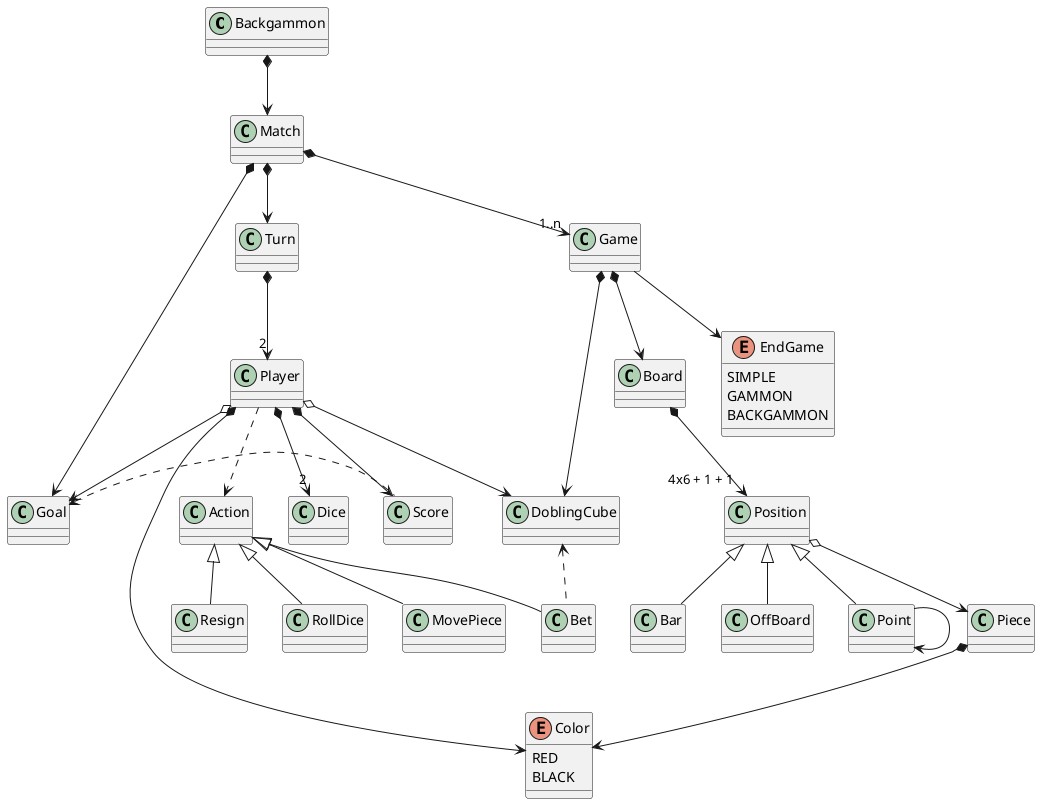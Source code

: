 @startuml
class Backgammon{}

class Goal {}
class Match {}
class Game {}

class Board{}
class Position {}

class OffBoard{}


class Point {}

class Piece{}

enum Color{
  RED
  BLACK
}

class Goal{}
class Bar{}


class Turn{}

class Player{}

class Dice{}

class DoblingCube{}

enum EndGame{
    SIMPLE
    GAMMON
    BACKGAMMON
}

class Action {}
class RollDice {}
class MovePiece {}
class Bet {}

Backgammon *--> Match
Match *--> Goal

'Match --> Configurator
Match *--> "1..n" Game
Match *--> Turn

Player *--> Score
Score .left.> Goal
Game *-right-> DoblingCube
Bet .up.> DoblingCube
Game -down-> EndGame

Game *--> Board
Player o--> DoblingCube
Turn *--> "2" Player

Board *--> "4x6 + 1 + 1" Position
Position o--> Piece
Position <|-- Point
Position <|-- Bar
Position <|-- OffBoard

Player *--> Color
Piece *--> Color
Point --> Point

Player *--> "2" Dice
Player o--> Goal
Player ..> Action

Action <|-- RollDice
Action <|-- MovePiece
Action <|-- Bet
Action <|-- Resign
@enduml
